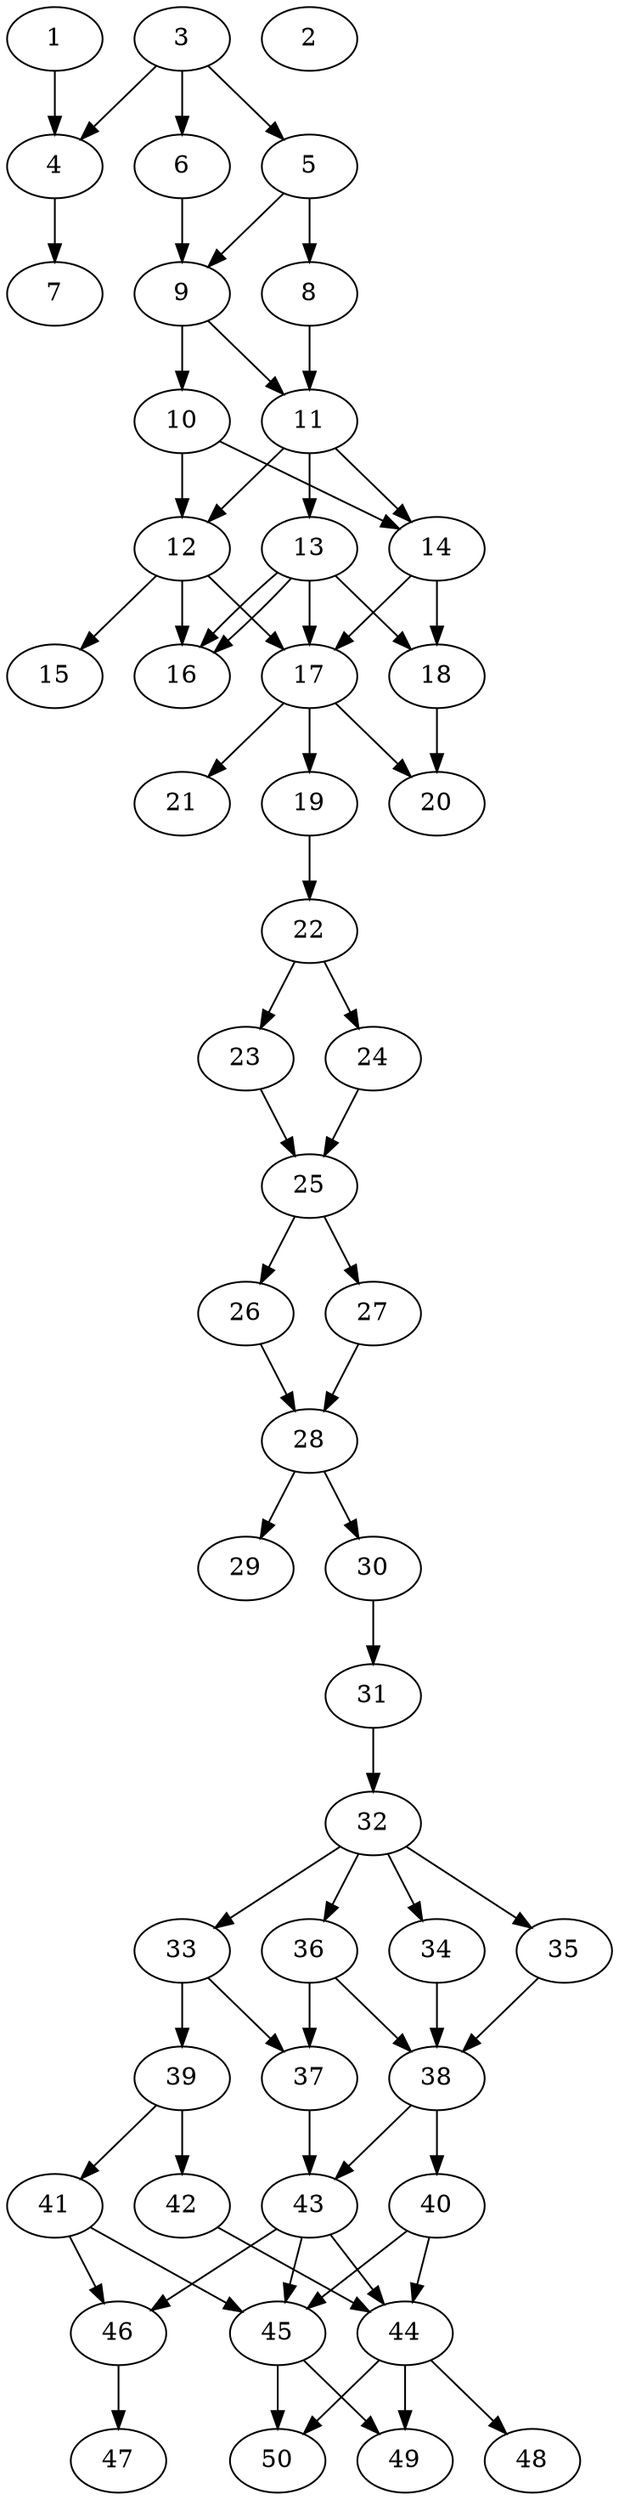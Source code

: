 // DAG automatically generated by daggen at Thu Oct  3 14:07:57 2019
// ./daggen --dot -n 50 --ccr 0.5 --fat 0.3 --regular 0.5 --density 0.7 --mindata 5242880 --maxdata 52428800 
digraph G {
  1 [size="81078272", alpha="0.15", expect_size="40539136"] 
  1 -> 4 [size ="40539136"]
  2 [size="80379904", alpha="0.16", expect_size="40189952"] 
  3 [size="98256896", alpha="0.01", expect_size="49128448"] 
  3 -> 4 [size ="49128448"]
  3 -> 5 [size ="49128448"]
  3 -> 6 [size ="49128448"]
  4 [size="51286016", alpha="0.16", expect_size="25643008"] 
  4 -> 7 [size ="25643008"]
  5 [size="17856512", alpha="0.01", expect_size="8928256"] 
  5 -> 8 [size ="8928256"]
  5 -> 9 [size ="8928256"]
  6 [size="69412864", alpha="0.13", expect_size="34706432"] 
  6 -> 9 [size ="34706432"]
  7 [size="69967872", alpha="0.13", expect_size="34983936"] 
  8 [size="13072384", alpha="0.19", expect_size="6536192"] 
  8 -> 11 [size ="6536192"]
  9 [size="14845952", alpha="0.16", expect_size="7422976"] 
  9 -> 10 [size ="7422976"]
  9 -> 11 [size ="7422976"]
  10 [size="86872064", alpha="0.06", expect_size="43436032"] 
  10 -> 12 [size ="43436032"]
  10 -> 14 [size ="43436032"]
  11 [size="82724864", alpha="0.09", expect_size="41362432"] 
  11 -> 12 [size ="41362432"]
  11 -> 13 [size ="41362432"]
  11 -> 14 [size ="41362432"]
  12 [size="59084800", alpha="0.05", expect_size="29542400"] 
  12 -> 15 [size ="29542400"]
  12 -> 16 [size ="29542400"]
  12 -> 17 [size ="29542400"]
  13 [size="40650752", alpha="0.01", expect_size="20325376"] 
  13 -> 16 [size ="20325376"]
  13 -> 16 [size ="20325376"]
  13 -> 17 [size ="20325376"]
  13 -> 18 [size ="20325376"]
  14 [size="47206400", alpha="0.08", expect_size="23603200"] 
  14 -> 17 [size ="23603200"]
  14 -> 18 [size ="23603200"]
  15 [size="29136896", alpha="0.06", expect_size="14568448"] 
  16 [size="34383872", alpha="0.01", expect_size="17191936"] 
  17 [size="96923648", alpha="0.03", expect_size="48461824"] 
  17 -> 19 [size ="48461824"]
  17 -> 20 [size ="48461824"]
  17 -> 21 [size ="48461824"]
  18 [size="66248704", alpha="0.06", expect_size="33124352"] 
  18 -> 20 [size ="33124352"]
  19 [size="61548544", alpha="0.10", expect_size="30774272"] 
  19 -> 22 [size ="30774272"]
  20 [size="43411456", alpha="0.11", expect_size="21705728"] 
  21 [size="72994816", alpha="0.07", expect_size="36497408"] 
  22 [size="19697664", alpha="0.18", expect_size="9848832"] 
  22 -> 23 [size ="9848832"]
  22 -> 24 [size ="9848832"]
  23 [size="42823680", alpha="0.07", expect_size="21411840"] 
  23 -> 25 [size ="21411840"]
  24 [size="45502464", alpha="0.05", expect_size="22751232"] 
  24 -> 25 [size ="22751232"]
  25 [size="83865600", alpha="0.05", expect_size="41932800"] 
  25 -> 26 [size ="41932800"]
  25 -> 27 [size ="41932800"]
  26 [size="18470912", alpha="0.17", expect_size="9235456"] 
  26 -> 28 [size ="9235456"]
  27 [size="25436160", alpha="0.02", expect_size="12718080"] 
  27 -> 28 [size ="12718080"]
  28 [size="40589312", alpha="0.07", expect_size="20294656"] 
  28 -> 29 [size ="20294656"]
  28 -> 30 [size ="20294656"]
  29 [size="71018496", alpha="0.14", expect_size="35509248"] 
  30 [size="22704128", alpha="0.16", expect_size="11352064"] 
  30 -> 31 [size ="11352064"]
  31 [size="73955328", alpha="0.14", expect_size="36977664"] 
  31 -> 32 [size ="36977664"]
  32 [size="12249088", alpha="0.02", expect_size="6124544"] 
  32 -> 33 [size ="6124544"]
  32 -> 34 [size ="6124544"]
  32 -> 35 [size ="6124544"]
  32 -> 36 [size ="6124544"]
  33 [size="96225280", alpha="0.16", expect_size="48112640"] 
  33 -> 37 [size ="48112640"]
  33 -> 39 [size ="48112640"]
  34 [size="36167680", alpha="0.19", expect_size="18083840"] 
  34 -> 38 [size ="18083840"]
  35 [size="61620224", alpha="0.05", expect_size="30810112"] 
  35 -> 38 [size ="30810112"]
  36 [size="85583872", alpha="0.16", expect_size="42791936"] 
  36 -> 37 [size ="42791936"]
  36 -> 38 [size ="42791936"]
  37 [size="72613888", alpha="0.05", expect_size="36306944"] 
  37 -> 43 [size ="36306944"]
  38 [size="82194432", alpha="0.07", expect_size="41097216"] 
  38 -> 40 [size ="41097216"]
  38 -> 43 [size ="41097216"]
  39 [size="22538240", alpha="0.19", expect_size="11269120"] 
  39 -> 41 [size ="11269120"]
  39 -> 42 [size ="11269120"]
  40 [size="86751232", alpha="0.18", expect_size="43375616"] 
  40 -> 44 [size ="43375616"]
  40 -> 45 [size ="43375616"]
  41 [size="68102144", alpha="0.11", expect_size="34051072"] 
  41 -> 45 [size ="34051072"]
  41 -> 46 [size ="34051072"]
  42 [size="38834176", alpha="0.05", expect_size="19417088"] 
  42 -> 44 [size ="19417088"]
  43 [size="47544320", alpha="0.06", expect_size="23772160"] 
  43 -> 44 [size ="23772160"]
  43 -> 45 [size ="23772160"]
  43 -> 46 [size ="23772160"]
  44 [size="30025728", alpha="0.15", expect_size="15012864"] 
  44 -> 48 [size ="15012864"]
  44 -> 49 [size ="15012864"]
  44 -> 50 [size ="15012864"]
  45 [size="23001088", alpha="0.19", expect_size="11500544"] 
  45 -> 49 [size ="11500544"]
  45 -> 50 [size ="11500544"]
  46 [size="45121536", alpha="0.05", expect_size="22560768"] 
  46 -> 47 [size ="22560768"]
  47 [size="25915392", alpha="0.14", expect_size="12957696"] 
  48 [size="51822592", alpha="0.10", expect_size="25911296"] 
  49 [size="84236288", alpha="0.18", expect_size="42118144"] 
  50 [size="79845376", alpha="0.09", expect_size="39922688"] 
}
